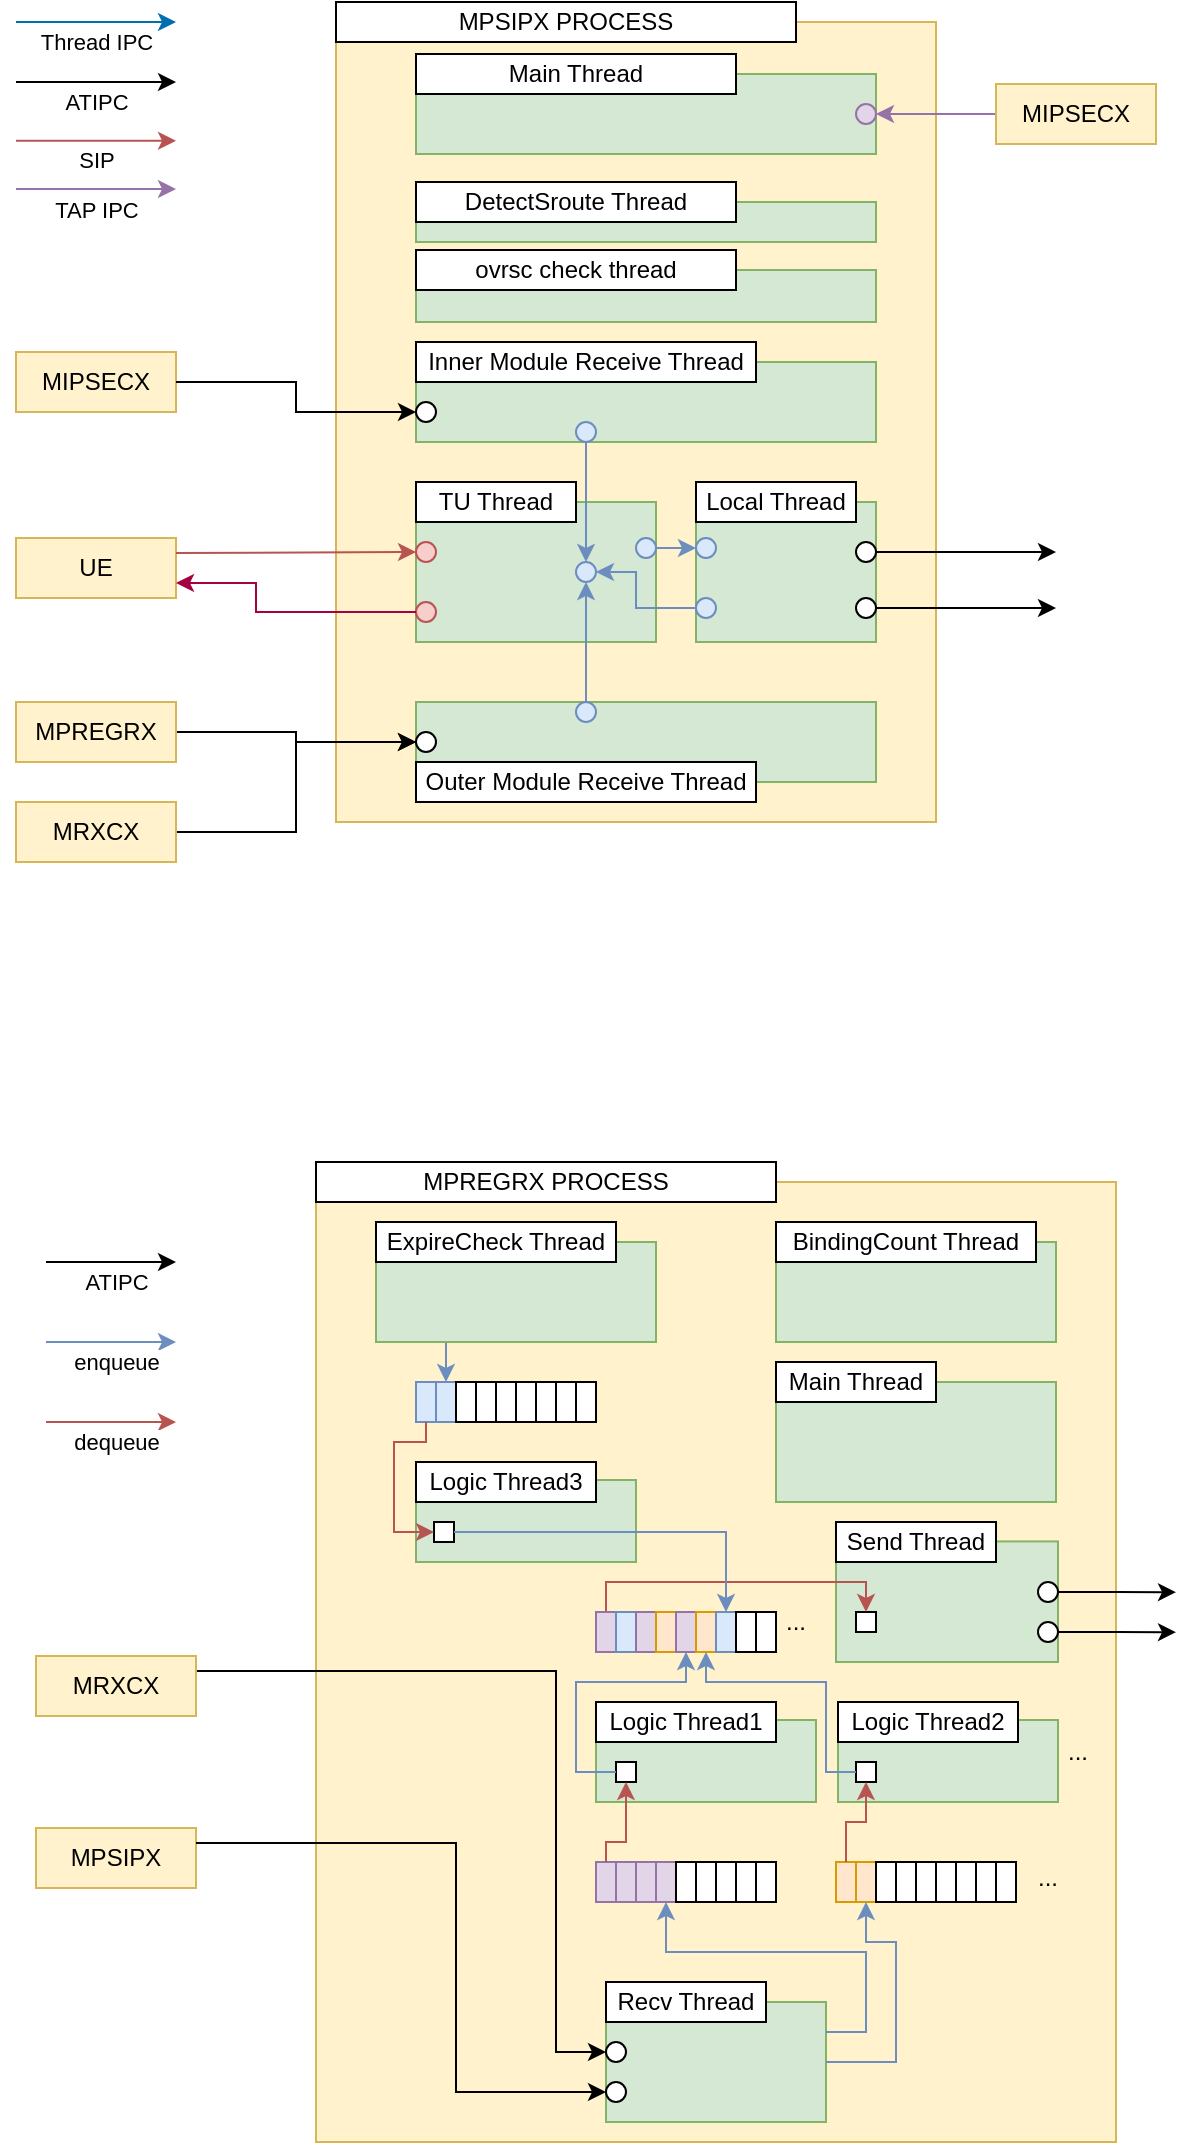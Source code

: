 <mxfile version="24.6.3" type="github">
  <diagram name="페이지-1" id="EQ6efKA7WiJejvNS8g7J">
    <mxGraphModel dx="1195" dy="607" grid="1" gridSize="10" guides="1" tooltips="1" connect="1" arrows="1" fold="1" page="1" pageScale="1" pageWidth="827" pageHeight="1169" background="#ffffff" math="0" shadow="0">
      <root>
        <mxCell id="0" />
        <mxCell id="1" parent="0" />
        <mxCell id="nvce8nYGoO_pX4KJUv21-1" value="" style="rounded=0;whiteSpace=wrap;html=1;fillColor=#fff2cc;strokeColor=#d6b656;" parent="1" vertex="1">
          <mxGeometry x="200" y="140" width="300" height="400" as="geometry" />
        </mxCell>
        <mxCell id="nvce8nYGoO_pX4KJUv21-56" value="" style="rounded=0;whiteSpace=wrap;html=1;fillColor=#d5e8d4;strokeColor=#82b366;" parent="1" vertex="1">
          <mxGeometry x="380" y="380" width="90" height="70" as="geometry" />
        </mxCell>
        <mxCell id="nvce8nYGoO_pX4KJUv21-6" value="" style="rounded=0;whiteSpace=wrap;html=1;fillColor=#d5e8d4;strokeColor=#82b366;" parent="1" vertex="1">
          <mxGeometry x="240" y="380" width="120" height="70" as="geometry" />
        </mxCell>
        <mxCell id="nvce8nYGoO_pX4KJUv21-2" value="MPSIPX PROCESS" style="rounded=0;whiteSpace=wrap;html=1;" parent="1" vertex="1">
          <mxGeometry x="200" y="130" width="230" height="20" as="geometry" />
        </mxCell>
        <mxCell id="nvce8nYGoO_pX4KJUv21-3" value="" style="rounded=0;whiteSpace=wrap;html=1;fillColor=#d5e8d4;strokeColor=#82b366;" parent="1" vertex="1">
          <mxGeometry x="240" y="166" width="230" height="40" as="geometry" />
        </mxCell>
        <mxCell id="nvce8nYGoO_pX4KJUv21-5" value="" style="rounded=0;whiteSpace=wrap;html=1;fillColor=#d5e8d4;strokeColor=#82b366;" parent="1" vertex="1">
          <mxGeometry x="240" y="230" width="230" height="20" as="geometry" />
        </mxCell>
        <mxCell id="nvce8nYGoO_pX4KJUv21-57" style="edgeStyle=orthogonalEdgeStyle;rounded=0;orthogonalLoop=1;jettySize=auto;html=1;exitX=1;exitY=0.5;exitDx=0;exitDy=0;entryX=0;entryY=0.5;entryDx=0;entryDy=0;fillColor=#dae8fc;strokeColor=#6c8ebf;" parent="1" source="B76s6t1Zyki5P_a1d1n--17" target="B76s6t1Zyki5P_a1d1n--29" edge="1">
          <mxGeometry relative="1" as="geometry">
            <Array as="points" />
          </mxGeometry>
        </mxCell>
        <mxCell id="nvce8nYGoO_pX4KJUv21-7" value="" style="rounded=0;whiteSpace=wrap;html=1;fillColor=#d5e8d4;strokeColor=#82b366;" parent="1" vertex="1">
          <mxGeometry x="240" y="310" width="230" height="40" as="geometry" />
        </mxCell>
        <mxCell id="B76s6t1Zyki5P_a1d1n--22" style="edgeStyle=orthogonalEdgeStyle;rounded=0;orthogonalLoop=1;jettySize=auto;html=1;exitX=0.5;exitY=0;exitDx=0;exitDy=0;entryX=0.5;entryY=1;entryDx=0;entryDy=0;fillColor=#dae8fc;strokeColor=#6c8ebf;" parent="1" source="B76s6t1Zyki5P_a1d1n--21" target="B76s6t1Zyki5P_a1d1n--13" edge="1">
          <mxGeometry relative="1" as="geometry">
            <mxPoint x="620" y="480" as="targetPoint" />
            <Array as="points">
              <mxPoint x="325" y="460" />
              <mxPoint x="325" y="460" />
            </Array>
          </mxGeometry>
        </mxCell>
        <mxCell id="nvce8nYGoO_pX4KJUv21-8" value="" style="rounded=0;whiteSpace=wrap;html=1;fillColor=#d5e8d4;strokeColor=#82b366;" parent="1" vertex="1">
          <mxGeometry x="240" y="480" width="230" height="40" as="geometry" />
        </mxCell>
        <mxCell id="nvce8nYGoO_pX4KJUv21-12" value="MIPSECX" style="rounded=0;whiteSpace=wrap;html=1;fillColor=#fff2cc;strokeColor=#d6b656;" parent="1" vertex="1">
          <mxGeometry x="40" y="305" width="80" height="30" as="geometry" />
        </mxCell>
        <mxCell id="B76s6t1Zyki5P_a1d1n--27" style="edgeStyle=orthogonalEdgeStyle;rounded=0;orthogonalLoop=1;jettySize=auto;html=1;exitX=1;exitY=0.5;exitDx=0;exitDy=0;entryX=0;entryY=0.5;entryDx=0;entryDy=0;" parent="1" source="nvce8nYGoO_pX4KJUv21-13" target="B76s6t1Zyki5P_a1d1n--24" edge="1">
          <mxGeometry relative="1" as="geometry" />
        </mxCell>
        <mxCell id="nvce8nYGoO_pX4KJUv21-13" value="MPREGRX" style="rounded=0;whiteSpace=wrap;html=1;fillColor=#fff2cc;strokeColor=#d6b656;" parent="1" vertex="1">
          <mxGeometry x="40" y="480" width="80" height="30" as="geometry" />
        </mxCell>
        <mxCell id="B76s6t1Zyki5P_a1d1n--25" style="edgeStyle=orthogonalEdgeStyle;rounded=0;orthogonalLoop=1;jettySize=auto;html=1;exitX=1;exitY=0.5;exitDx=0;exitDy=0;entryX=0;entryY=0.5;entryDx=0;entryDy=0;" parent="1" source="nvce8nYGoO_pX4KJUv21-14" target="B76s6t1Zyki5P_a1d1n--24" edge="1">
          <mxGeometry relative="1" as="geometry" />
        </mxCell>
        <mxCell id="nvce8nYGoO_pX4KJUv21-14" value="MRXCX" style="rounded=0;whiteSpace=wrap;html=1;fillColor=#fff2cc;strokeColor=#d6b656;" parent="1" vertex="1">
          <mxGeometry x="40" y="530" width="80" height="30" as="geometry" />
        </mxCell>
        <UserObject label="" tooltip="prmm.ut initConfig&#xa;&#xa;typedef struct {&#xa;    int     iSleepSec;          /* reg_chk_period */&#xa;    int     iOldStateSec;       /* sec_old_state */&#xa;    int     iWaitResMsgSec;     /* wait_reg_res_sec */&#xa;    int     iRegAwaitSec;       /* reg_await_time */&#xa;    int     iMaxLogicCnt;       /* max_logic_thread_cnt */&#xa;    int     iExpChkLimitCnt;    /* max_expire_check_limit_cnt */&#xa;    int     iSignalingQos;      /* process signal Qos */    int     iExpireTps;         /* _DEREGI_TPS_CONTROL_ */&#xa;    int     iRegiCntPeriod;     /* regi count period */&#xa;    int     iDeRegiQos;         /* after recv RAR/ASR, Deregi Qos on/off */&#xa;#ifdef _KISA_CMP_CONTACT_&#xa;    int     iCheckContactIp;    /* Check Request Contact IP on/off */&#xa;    int     iCheckContactEpFw;  /* Check Request Contact IP on/off */&#xa;#endif      &#xa;#ifdef _FIX_RCV_ASR_RAR_SIGNAL_&#xa;    int     iDeregiRecvAsr;&#xa;    int     iDeregiRecvRar;&#xa;#endif      &#xa;#ifdef _ROAMING_QOS_SKIP_&#xa;    int     iRoamingQosSkip;&#xa;#endif  &#xa;#ifdef _SBC_QOS_SKIP_&#xa;    int     iSbcQosSkip;#endif&#xa;} stMPREGRXConf_t;" id="nvce8nYGoO_pX4KJUv21-23">
          <mxCell style="rounded=0;whiteSpace=wrap;html=1;fillColor=#fff2cc;strokeColor=#d6b656;" parent="1" vertex="1">
            <mxGeometry x="190" y="720" width="400" height="480" as="geometry" />
          </mxCell>
        </UserObject>
        <mxCell id="nvce8nYGoO_pX4KJUv21-24" value="MPREGRX PROCESS" style="rounded=0;whiteSpace=wrap;html=1;" parent="1" vertex="1">
          <mxGeometry x="190" y="710" width="230" height="20" as="geometry" />
        </mxCell>
        <mxCell id="nvce8nYGoO_pX4KJUv21-25" value="" style="rounded=0;whiteSpace=wrap;html=1;fillColor=#d5e8d4;strokeColor=#82b366;" parent="1" vertex="1">
          <mxGeometry x="420" y="820" width="140" height="60" as="geometry" />
        </mxCell>
        <mxCell id="LAvT8fgSmsTCZVY6QskQ-11" style="edgeStyle=orthogonalEdgeStyle;rounded=0;orthogonalLoop=1;jettySize=auto;html=1;exitX=0.25;exitY=1;exitDx=0;exitDy=0;entryX=0.5;entryY=0;entryDx=0;entryDy=0;fillColor=#dae8fc;strokeColor=#6c8ebf;" edge="1" parent="1" source="nvce8nYGoO_pX4KJUv21-27" target="LAvT8fgSmsTCZVY6QskQ-3">
          <mxGeometry relative="1" as="geometry" />
        </mxCell>
        <mxCell id="nvce8nYGoO_pX4KJUv21-27" value="" style="rounded=0;whiteSpace=wrap;html=1;fillColor=#d5e8d4;strokeColor=#82b366;" parent="1" vertex="1">
          <mxGeometry x="220" y="750" width="140" height="50" as="geometry" />
        </mxCell>
        <mxCell id="nvce8nYGoO_pX4KJUv21-34" value="" style="rounded=0;whiteSpace=wrap;html=1;fillColor=#d5e8d4;strokeColor=#82b366;" parent="1" vertex="1">
          <mxGeometry x="420" y="750" width="140" height="50" as="geometry" />
        </mxCell>
        <mxCell id="nvce8nYGoO_pX4KJUv21-36" value="Thread IPC" style="endArrow=classic;html=1;rounded=0;fillColor=#1ba1e2;strokeColor=#006EAF;" parent="1" edge="1">
          <mxGeometry y="-10" width="50" height="50" relative="1" as="geometry">
            <mxPoint x="40" y="140" as="sourcePoint" />
            <mxPoint x="120" y="140" as="targetPoint" />
            <mxPoint as="offset" />
          </mxGeometry>
        </mxCell>
        <mxCell id="nvce8nYGoO_pX4KJUv21-37" value="ATIPC" style="endArrow=classic;html=1;rounded=0;" parent="1" edge="1">
          <mxGeometry y="-10" width="50" height="50" relative="1" as="geometry">
            <mxPoint x="40" y="170" as="sourcePoint" />
            <mxPoint x="120" y="170" as="targetPoint" />
            <mxPoint as="offset" />
          </mxGeometry>
        </mxCell>
        <mxCell id="nvce8nYGoO_pX4KJUv21-40" value="MPSIPX" style="rounded=0;whiteSpace=wrap;html=1;fillColor=#fff2cc;strokeColor=#d6b656;" parent="1" vertex="1">
          <mxGeometry x="50" y="1043" width="80" height="30" as="geometry" />
        </mxCell>
        <mxCell id="WPXTBIq5dwbOU1SeVhEX-19" value="" style="edgeStyle=orthogonalEdgeStyle;rounded=0;orthogonalLoop=1;jettySize=auto;html=1;exitX=1;exitY=0.25;exitDx=0;exitDy=0;entryX=0;entryY=0.5;entryDx=0;entryDy=0;" parent="1" source="nvce8nYGoO_pX4KJUv21-48" target="WPXTBIq5dwbOU1SeVhEX-21" edge="1">
          <mxGeometry relative="1" as="geometry">
            <Array as="points">
              <mxPoint x="310" y="965" />
              <mxPoint x="310" y="1155" />
            </Array>
          </mxGeometry>
        </mxCell>
        <mxCell id="nvce8nYGoO_pX4KJUv21-48" value="MRXCX" style="rounded=0;whiteSpace=wrap;html=1;fillColor=#fff2cc;strokeColor=#d6b656;" parent="1" vertex="1">
          <mxGeometry x="50" y="957" width="80" height="30" as="geometry" />
        </mxCell>
        <mxCell id="nvce8nYGoO_pX4KJUv21-49" value="UE" style="rounded=0;whiteSpace=wrap;html=1;fillColor=#fff2cc;strokeColor=#d6b656;" parent="1" vertex="1">
          <mxGeometry x="40" y="398" width="80" height="30" as="geometry" />
        </mxCell>
        <mxCell id="nvce8nYGoO_pX4KJUv21-55" value="SIP" style="endArrow=classic;html=1;rounded=0;fillColor=#f8cecc;strokeColor=#b85450;" parent="1" edge="1">
          <mxGeometry y="-10" width="50" height="50" relative="1" as="geometry">
            <mxPoint x="40" y="199.41" as="sourcePoint" />
            <mxPoint x="120" y="199.41" as="targetPoint" />
            <mxPoint as="offset" />
          </mxGeometry>
        </mxCell>
        <mxCell id="nvce8nYGoO_pX4KJUv21-58" style="edgeStyle=orthogonalEdgeStyle;rounded=0;orthogonalLoop=1;jettySize=auto;html=1;exitX=1;exitY=0.5;exitDx=0;exitDy=0;" parent="1" source="B76s6t1Zyki5P_a1d1n--35" edge="1">
          <mxGeometry relative="1" as="geometry">
            <mxPoint x="560" y="405" as="targetPoint" />
          </mxGeometry>
        </mxCell>
        <mxCell id="B76s6t1Zyki5P_a1d1n--1" value="TU Thread" style="rounded=0;whiteSpace=wrap;html=1;" parent="1" vertex="1">
          <mxGeometry x="240" y="370" width="80" height="20" as="geometry" />
        </mxCell>
        <mxCell id="B76s6t1Zyki5P_a1d1n--2" value="Local Thread" style="rounded=0;whiteSpace=wrap;html=1;" parent="1" vertex="1">
          <mxGeometry x="380" y="370" width="80" height="20" as="geometry" />
        </mxCell>
        <mxCell id="B76s6t1Zyki5P_a1d1n--5" value="" style="edgeStyle=orthogonalEdgeStyle;rounded=0;orthogonalLoop=1;jettySize=auto;html=1;exitX=1;exitY=0.5;exitDx=0;exitDy=0;" parent="1" source="nvce8nYGoO_pX4KJUv21-12" target="B76s6t1Zyki5P_a1d1n--6" edge="1">
          <mxGeometry relative="1" as="geometry">
            <mxPoint x="120" y="320" as="sourcePoint" />
            <mxPoint x="150" y="260" as="targetPoint" />
          </mxGeometry>
        </mxCell>
        <mxCell id="B76s6t1Zyki5P_a1d1n--4" value="Inner Module Receive Thread" style="rounded=0;whiteSpace=wrap;html=1;" parent="1" vertex="1">
          <mxGeometry x="240" y="300" width="170" height="20" as="geometry" />
        </mxCell>
        <UserObject label="" tooltip="gpInnerAtIpcHandler" id="B76s6t1Zyki5P_a1d1n--6">
          <mxCell style="ellipse;whiteSpace=wrap;html=1;" parent="1" vertex="1">
            <mxGeometry x="240" y="330" width="10" height="10" as="geometry" />
          </mxCell>
        </UserObject>
        <mxCell id="B76s6t1Zyki5P_a1d1n--23" style="edgeStyle=orthogonalEdgeStyle;rounded=0;orthogonalLoop=1;jettySize=auto;html=1;exitX=0.5;exitY=1;exitDx=0;exitDy=0;entryX=0.5;entryY=0;entryDx=0;entryDy=0;fillColor=#dae8fc;strokeColor=#6c8ebf;" parent="1" source="B76s6t1Zyki5P_a1d1n--7" target="B76s6t1Zyki5P_a1d1n--13" edge="1">
          <mxGeometry relative="1" as="geometry">
            <Array as="points">
              <mxPoint x="325" y="370" />
              <mxPoint x="325" y="370" />
            </Array>
          </mxGeometry>
        </mxCell>
        <UserObject label="" tooltip="gStThreadIfIpc.pStSender[iTuIndex]" id="B76s6t1Zyki5P_a1d1n--7">
          <mxCell style="ellipse;whiteSpace=wrap;html=1;fillColor=#dae8fc;strokeColor=#6c8ebf;" parent="1" vertex="1">
            <mxGeometry x="320" y="340" width="10" height="10" as="geometry" />
          </mxCell>
        </UserObject>
        <mxCell id="B76s6t1Zyki5P_a1d1n--9" value="" style="ellipse;whiteSpace=wrap;html=1;fillColor=#f8cecc;strokeColor=#b85450;" parent="1" vertex="1">
          <mxGeometry x="240" y="400" width="10" height="10" as="geometry" />
        </mxCell>
        <mxCell id="B76s6t1Zyki5P_a1d1n--10" value="" style="ellipse;whiteSpace=wrap;html=1;fillColor=#f8cecc;strokeColor=#b85450;" parent="1" vertex="1">
          <mxGeometry x="240" y="430" width="10" height="10" as="geometry" />
        </mxCell>
        <mxCell id="B76s6t1Zyki5P_a1d1n--11" style="edgeStyle=orthogonalEdgeStyle;rounded=0;orthogonalLoop=1;jettySize=auto;html=1;exitX=0;exitY=0.5;exitDx=0;exitDy=0;entryX=1;entryY=0.75;entryDx=0;entryDy=0;fillColor=#d80073;strokeColor=#A50040;startArrow=none;startFill=0;" parent="1" source="B76s6t1Zyki5P_a1d1n--10" target="nvce8nYGoO_pX4KJUv21-49" edge="1">
          <mxGeometry relative="1" as="geometry">
            <mxPoint x="130" y="398" as="sourcePoint" />
            <mxPoint x="250" y="415" as="targetPoint" />
            <Array as="points">
              <mxPoint x="160" y="435" />
              <mxPoint x="160" y="420" />
            </Array>
          </mxGeometry>
        </mxCell>
        <UserObject label="" tooltip="pStTaskIfIpc-&gt;pStReceiver" id="B76s6t1Zyki5P_a1d1n--13">
          <mxCell style="ellipse;whiteSpace=wrap;html=1;fillColor=#dae8fc;strokeColor=#6c8ebf;" parent="1" vertex="1">
            <mxGeometry x="320" y="410" width="10" height="10" as="geometry" />
          </mxCell>
        </UserObject>
        <mxCell id="B76s6t1Zyki5P_a1d1n--15" value="Outer Module Receive Thread" style="rounded=0;whiteSpace=wrap;html=1;" parent="1" vertex="1">
          <mxGeometry x="240" y="510" width="170" height="20" as="geometry" />
        </mxCell>
        <UserObject label="" tooltip="pStTaskIfIpc-&gt;pStSender" id="B76s6t1Zyki5P_a1d1n--17">
          <mxCell style="ellipse;whiteSpace=wrap;html=1;fillColor=#dae8fc;strokeColor=#6c8ebf;" parent="1" vertex="1">
            <mxGeometry x="350" y="398" width="10" height="10" as="geometry" />
          </mxCell>
        </UserObject>
        <UserObject label="" tooltip="gStThreadIfIpc.pStSender[iTuIndex]" id="B76s6t1Zyki5P_a1d1n--21">
          <mxCell style="ellipse;whiteSpace=wrap;html=1;fillColor=#dae8fc;strokeColor=#6c8ebf;" parent="1" vertex="1">
            <mxGeometry x="320" y="480" width="10" height="10" as="geometry" />
          </mxCell>
        </UserObject>
        <UserObject label="" tooltip="gpOuterAtIpcHandler" id="B76s6t1Zyki5P_a1d1n--24">
          <mxCell style="ellipse;whiteSpace=wrap;html=1;" parent="1" vertex="1">
            <mxGeometry x="240" y="495" width="10" height="10" as="geometry" />
          </mxCell>
        </UserObject>
        <UserObject label="" tooltip="gStThreadIfIpc.pStReceiver" id="B76s6t1Zyki5P_a1d1n--29">
          <mxCell style="ellipse;whiteSpace=wrap;html=1;fillColor=#dae8fc;strokeColor=#6c8ebf;" parent="1" vertex="1">
            <mxGeometry x="380" y="398" width="10" height="10" as="geometry" />
          </mxCell>
        </UserObject>
        <mxCell id="B76s6t1Zyki5P_a1d1n--32" value="DetectSroute Thread" style="rounded=0;whiteSpace=wrap;html=1;" parent="1" vertex="1">
          <mxGeometry x="240" y="220" width="160" height="20" as="geometry" />
        </mxCell>
        <mxCell id="B76s6t1Zyki5P_a1d1n--34" value="Main Thread" style="rounded=0;whiteSpace=wrap;html=1;" parent="1" vertex="1">
          <mxGeometry x="240" y="156" width="160" height="20" as="geometry" />
        </mxCell>
        <UserObject label="" tooltip="gpInnerAtIpcHandler" id="B76s6t1Zyki5P_a1d1n--35">
          <mxCell style="ellipse;whiteSpace=wrap;html=1;" parent="1" vertex="1">
            <mxGeometry x="460" y="400" width="10" height="10" as="geometry" />
          </mxCell>
        </UserObject>
        <mxCell id="B76s6t1Zyki5P_a1d1n--36" value="" style="rounded=0;whiteSpace=wrap;html=1;fillColor=#d5e8d4;strokeColor=#82b366;" parent="1" vertex="1">
          <mxGeometry x="240" y="264" width="230" height="26" as="geometry" />
        </mxCell>
        <mxCell id="B76s6t1Zyki5P_a1d1n--37" value="ovrsc check thread" style="rounded=0;whiteSpace=wrap;html=1;" parent="1" vertex="1">
          <mxGeometry x="240" y="254" width="160" height="20" as="geometry" />
        </mxCell>
        <mxCell id="lQJtkHES-kWrGcyV-1Ry-1" value="" style="endArrow=classic;html=1;rounded=0;exitX=1;exitY=0.25;exitDx=0;exitDy=0;entryX=0;entryY=0.5;entryDx=0;entryDy=0;fillColor=#f8cecc;strokeColor=#b85450;" parent="1" source="nvce8nYGoO_pX4KJUv21-49" target="B76s6t1Zyki5P_a1d1n--9" edge="1">
          <mxGeometry width="50" height="50" relative="1" as="geometry">
            <mxPoint x="370" y="420" as="sourcePoint" />
            <mxPoint x="420" y="370" as="targetPoint" />
          </mxGeometry>
        </mxCell>
        <mxCell id="lQJtkHES-kWrGcyV-1Ry-2" value="TAP IPC" style="endArrow=classic;html=1;rounded=0;fillColor=#e1d5e7;strokeColor=#9673a6;" parent="1" edge="1">
          <mxGeometry y="-10" width="50" height="50" relative="1" as="geometry">
            <mxPoint x="40" y="223.5" as="sourcePoint" />
            <mxPoint x="120" y="223.5" as="targetPoint" />
            <mxPoint as="offset" />
          </mxGeometry>
        </mxCell>
        <mxCell id="lQJtkHES-kWrGcyV-1Ry-7" style="edgeStyle=orthogonalEdgeStyle;rounded=0;orthogonalLoop=1;jettySize=auto;html=1;exitX=0;exitY=0.5;exitDx=0;exitDy=0;entryX=1;entryY=0.5;entryDx=0;entryDy=0;fillColor=#e1d5e7;strokeColor=#9673a6;" parent="1" source="lQJtkHES-kWrGcyV-1Ry-5" target="lQJtkHES-kWrGcyV-1Ry-6" edge="1">
          <mxGeometry relative="1" as="geometry" />
        </mxCell>
        <mxCell id="lQJtkHES-kWrGcyV-1Ry-5" value="MIPSECX" style="rounded=0;whiteSpace=wrap;html=1;fillColor=#fff2cc;strokeColor=#d6b656;" parent="1" vertex="1">
          <mxGeometry x="530" y="171" width="80" height="30" as="geometry" />
        </mxCell>
        <mxCell id="lQJtkHES-kWrGcyV-1Ry-6" value="" style="ellipse;whiteSpace=wrap;html=1;fillColor=#e1d5e7;strokeColor=#9673a6;" parent="1" vertex="1">
          <mxGeometry x="460" y="181" width="10" height="10" as="geometry" />
        </mxCell>
        <mxCell id="lQJtkHES-kWrGcyV-1Ry-10" style="edgeStyle=orthogonalEdgeStyle;rounded=0;orthogonalLoop=1;jettySize=auto;html=1;exitX=0;exitY=0.5;exitDx=0;exitDy=0;entryX=1;entryY=0.5;entryDx=0;entryDy=0;fillColor=#dae8fc;strokeColor=#6c8ebf;" parent="1" source="lQJtkHES-kWrGcyV-1Ry-11" target="B76s6t1Zyki5P_a1d1n--13" edge="1">
          <mxGeometry relative="1" as="geometry">
            <Array as="points">
              <mxPoint x="350" y="433" />
              <mxPoint x="350" y="415" />
            </Array>
            <mxPoint x="360" y="433" as="targetPoint" />
          </mxGeometry>
        </mxCell>
        <UserObject label="" tooltip="gStThreadIfIpc.pStSender[iTuIndex]" id="lQJtkHES-kWrGcyV-1Ry-11">
          <mxCell style="ellipse;whiteSpace=wrap;html=1;fillColor=#dae8fc;strokeColor=#6c8ebf;" parent="1" vertex="1">
            <mxGeometry x="380" y="428" width="10" height="10" as="geometry" />
          </mxCell>
        </UserObject>
        <mxCell id="WPXTBIq5dwbOU1SeVhEX-5" style="edgeStyle=orthogonalEdgeStyle;rounded=0;orthogonalLoop=1;jettySize=auto;html=1;exitX=1;exitY=0.5;exitDx=0;exitDy=0;" parent="1" source="WPXTBIq5dwbOU1SeVhEX-6" edge="1">
          <mxGeometry relative="1" as="geometry">
            <mxPoint x="560" y="433" as="targetPoint" />
          </mxGeometry>
        </mxCell>
        <UserObject label="" tooltip="gpOuterAtIpcHandler" id="WPXTBIq5dwbOU1SeVhEX-6">
          <mxCell style="ellipse;whiteSpace=wrap;html=1;" parent="1" vertex="1">
            <mxGeometry x="460" y="428" width="10" height="10" as="geometry" />
          </mxCell>
        </UserObject>
        <mxCell id="WPXTBIq5dwbOU1SeVhEX-18" style="edgeStyle=orthogonalEdgeStyle;rounded=0;orthogonalLoop=1;jettySize=auto;html=1;exitX=1;exitY=0.25;exitDx=0;exitDy=0;entryX=0;entryY=0.5;entryDx=0;entryDy=0;" parent="1" source="nvce8nYGoO_pX4KJUv21-40" target="WPXTBIq5dwbOU1SeVhEX-20" edge="1">
          <mxGeometry relative="1" as="geometry">
            <mxPoint x="140" y="1140" as="targetPoint" />
            <Array as="points">
              <mxPoint x="260" y="1051" />
              <mxPoint x="260" y="1175" />
            </Array>
          </mxGeometry>
        </mxCell>
        <mxCell id="WPXTBIq5dwbOU1SeVhEX-27" value="" style="group" parent="1" vertex="1" connectable="0">
          <mxGeometry x="335" y="1120" width="110" height="70" as="geometry" />
        </mxCell>
        <UserObject label="" tooltip="Inter ATIPC Handler" id="nvce8nYGoO_pX4KJUv21-32">
          <mxCell style="rounded=0;whiteSpace=wrap;html=1;fillColor=#d5e8d4;strokeColor=#82b366;" parent="WPXTBIq5dwbOU1SeVhEX-27" vertex="1">
            <mxGeometry y="10" width="110" height="60" as="geometry" />
          </mxCell>
        </UserObject>
        <mxCell id="WPXTBIq5dwbOU1SeVhEX-15" value="Recv Thread" style="rounded=0;whiteSpace=wrap;html=1;" parent="WPXTBIq5dwbOU1SeVhEX-27" vertex="1">
          <mxGeometry width="80" height="20" as="geometry" />
        </mxCell>
        <UserObject label="" tooltip="gStMpregrxAtipc.pStInterAtipcHdl" id="WPXTBIq5dwbOU1SeVhEX-20">
          <mxCell style="ellipse;whiteSpace=wrap;html=1;" parent="WPXTBIq5dwbOU1SeVhEX-27" vertex="1">
            <mxGeometry y="50" width="10" height="10" as="geometry" />
          </mxCell>
        </UserObject>
        <UserObject label="" tooltip="gStMpregrxAtipc.pStInnerAtipcHdl" id="WPXTBIq5dwbOU1SeVhEX-21">
          <mxCell style="ellipse;whiteSpace=wrap;html=1;" parent="WPXTBIq5dwbOU1SeVhEX-27" vertex="1">
            <mxGeometry y="30" width="10" height="10" as="geometry" />
          </mxCell>
        </UserObject>
        <UserObject label="" tooltip="gpStRegiQueue-&gt;pStLogicQueue[2]" id="WPXTBIq5dwbOU1SeVhEX-49">
          <mxCell style="group;fillColor=#e1d5e7;strokeColor=#9673a6;" parent="1" vertex="1" connectable="0">
            <mxGeometry x="330" y="1060" width="90" height="20" as="geometry" />
          </mxCell>
        </UserObject>
        <mxCell id="WPXTBIq5dwbOU1SeVhEX-50" value="" style="rounded=0;whiteSpace=wrap;html=1;fillColor=#e1d5e7;strokeColor=#9673a6;" parent="WPXTBIq5dwbOU1SeVhEX-49" vertex="1">
          <mxGeometry width="10" height="20" as="geometry" />
        </mxCell>
        <mxCell id="WPXTBIq5dwbOU1SeVhEX-51" value="" style="rounded=0;whiteSpace=wrap;html=1;fillColor=#e1d5e7;strokeColor=#9673a6;" parent="WPXTBIq5dwbOU1SeVhEX-49" vertex="1">
          <mxGeometry x="10" width="10" height="20" as="geometry" />
        </mxCell>
        <mxCell id="WPXTBIq5dwbOU1SeVhEX-52" value="" style="rounded=0;whiteSpace=wrap;html=1;fillColor=#e1d5e7;strokeColor=#9673a6;" parent="WPXTBIq5dwbOU1SeVhEX-49" vertex="1">
          <mxGeometry x="20" width="10" height="20" as="geometry" />
        </mxCell>
        <mxCell id="WPXTBIq5dwbOU1SeVhEX-53" value="" style="rounded=0;whiteSpace=wrap;html=1;fillColor=#e1d5e7;strokeColor=#9673a6;" parent="WPXTBIq5dwbOU1SeVhEX-49" vertex="1">
          <mxGeometry x="30" width="10" height="20" as="geometry" />
        </mxCell>
        <mxCell id="WPXTBIq5dwbOU1SeVhEX-54" value="" style="rounded=0;whiteSpace=wrap;html=1;" parent="WPXTBIq5dwbOU1SeVhEX-49" vertex="1">
          <mxGeometry x="40" width="10" height="20" as="geometry" />
        </mxCell>
        <mxCell id="WPXTBIq5dwbOU1SeVhEX-55" value="" style="rounded=0;whiteSpace=wrap;html=1;" parent="WPXTBIq5dwbOU1SeVhEX-49" vertex="1">
          <mxGeometry x="50" width="10" height="20" as="geometry" />
        </mxCell>
        <mxCell id="WPXTBIq5dwbOU1SeVhEX-56" value="" style="rounded=0;whiteSpace=wrap;html=1;" parent="WPXTBIq5dwbOU1SeVhEX-49" vertex="1">
          <mxGeometry x="60" width="10" height="20" as="geometry" />
        </mxCell>
        <mxCell id="WPXTBIq5dwbOU1SeVhEX-57" value="" style="rounded=0;whiteSpace=wrap;html=1;" parent="WPXTBIq5dwbOU1SeVhEX-49" vertex="1">
          <mxGeometry x="70" width="10" height="20" as="geometry" />
        </mxCell>
        <mxCell id="WPXTBIq5dwbOU1SeVhEX-58" value="" style="rounded=0;whiteSpace=wrap;html=1;" parent="WPXTBIq5dwbOU1SeVhEX-49" vertex="1">
          <mxGeometry x="80" width="10" height="20" as="geometry" />
        </mxCell>
        <UserObject label="" tooltip="gpStRegiQueue-&gt;pStLogicQueue[1]" id="WPXTBIq5dwbOU1SeVhEX-48">
          <mxCell style="group;fillColor=#ffe6cc;strokeColor=#d79b00;" parent="1" vertex="1" connectable="0">
            <mxGeometry x="450" y="1060" width="90" height="20" as="geometry" />
          </mxCell>
        </UserObject>
        <mxCell id="WPXTBIq5dwbOU1SeVhEX-38" value="" style="rounded=0;whiteSpace=wrap;html=1;fillColor=#ffe6cc;strokeColor=#d79b00;" parent="WPXTBIq5dwbOU1SeVhEX-48" vertex="1">
          <mxGeometry width="10" height="20" as="geometry" />
        </mxCell>
        <mxCell id="WPXTBIq5dwbOU1SeVhEX-39" value="" style="rounded=0;whiteSpace=wrap;html=1;fillColor=#ffe6cc;strokeColor=#d79b00;" parent="WPXTBIq5dwbOU1SeVhEX-48" vertex="1">
          <mxGeometry x="10" width="10" height="20" as="geometry" />
        </mxCell>
        <mxCell id="WPXTBIq5dwbOU1SeVhEX-40" value="" style="rounded=0;whiteSpace=wrap;html=1;" parent="WPXTBIq5dwbOU1SeVhEX-48" vertex="1">
          <mxGeometry x="20" width="10" height="20" as="geometry" />
        </mxCell>
        <mxCell id="WPXTBIq5dwbOU1SeVhEX-41" value="" style="rounded=0;whiteSpace=wrap;html=1;" parent="WPXTBIq5dwbOU1SeVhEX-48" vertex="1">
          <mxGeometry x="30" width="10" height="20" as="geometry" />
        </mxCell>
        <mxCell id="WPXTBIq5dwbOU1SeVhEX-42" value="" style="rounded=0;whiteSpace=wrap;html=1;" parent="WPXTBIq5dwbOU1SeVhEX-48" vertex="1">
          <mxGeometry x="40" width="10" height="20" as="geometry" />
        </mxCell>
        <mxCell id="WPXTBIq5dwbOU1SeVhEX-44" value="" style="rounded=0;whiteSpace=wrap;html=1;" parent="WPXTBIq5dwbOU1SeVhEX-48" vertex="1">
          <mxGeometry x="50" width="10" height="20" as="geometry" />
        </mxCell>
        <mxCell id="WPXTBIq5dwbOU1SeVhEX-45" value="" style="rounded=0;whiteSpace=wrap;html=1;" parent="WPXTBIq5dwbOU1SeVhEX-48" vertex="1">
          <mxGeometry x="60" width="10" height="20" as="geometry" />
        </mxCell>
        <mxCell id="WPXTBIq5dwbOU1SeVhEX-46" value="" style="rounded=0;whiteSpace=wrap;html=1;" parent="WPXTBIq5dwbOU1SeVhEX-48" vertex="1">
          <mxGeometry x="70" width="10" height="20" as="geometry" />
        </mxCell>
        <mxCell id="WPXTBIq5dwbOU1SeVhEX-47" value="" style="rounded=0;whiteSpace=wrap;html=1;" parent="WPXTBIq5dwbOU1SeVhEX-48" vertex="1">
          <mxGeometry x="80" width="10" height="20" as="geometry" />
        </mxCell>
        <mxCell id="WPXTBIq5dwbOU1SeVhEX-76" value="" style="group" parent="1" vertex="1" connectable="0">
          <mxGeometry x="451" y="980" width="110" height="50" as="geometry" />
        </mxCell>
        <mxCell id="nvce8nYGoO_pX4KJUv21-28" value="&lt;div&gt;&lt;/div&gt;" style="rounded=0;whiteSpace=wrap;html=1;fillColor=#d5e8d4;strokeColor=#82b366;" parent="WPXTBIq5dwbOU1SeVhEX-76" vertex="1">
          <mxGeometry y="9" width="110" height="41" as="geometry" />
        </mxCell>
        <mxCell id="WPXTBIq5dwbOU1SeVhEX-17" value="Logic Thread2" style="rounded=0;whiteSpace=wrap;html=1;" parent="WPXTBIq5dwbOU1SeVhEX-76" vertex="1">
          <mxGeometry width="90" height="20" as="geometry" />
        </mxCell>
        <UserObject label="" tooltip="pStRecvTaskIpc" id="WPXTBIq5dwbOU1SeVhEX-108">
          <mxCell style="rounded=0;whiteSpace=wrap;html=1;" parent="WPXTBIq5dwbOU1SeVhEX-76" vertex="1">
            <mxGeometry x="9" y="30" width="10" height="10" as="geometry" />
          </mxCell>
        </UserObject>
        <mxCell id="WPXTBIq5dwbOU1SeVhEX-77" value="" style="group" parent="1" vertex="1" connectable="0">
          <mxGeometry x="330" y="980" width="110" height="50" as="geometry" />
        </mxCell>
        <mxCell id="WPXTBIq5dwbOU1SeVhEX-36" value="&lt;div&gt;&lt;/div&gt;" style="rounded=0;whiteSpace=wrap;html=1;fillColor=#d5e8d4;strokeColor=#82b366;" parent="WPXTBIq5dwbOU1SeVhEX-77" vertex="1">
          <mxGeometry y="9" width="110" height="41" as="geometry" />
        </mxCell>
        <mxCell id="WPXTBIq5dwbOU1SeVhEX-37" value="Logic Thread1" style="rounded=0;whiteSpace=wrap;html=1;" parent="WPXTBIq5dwbOU1SeVhEX-77" vertex="1">
          <mxGeometry width="90" height="20" as="geometry" />
        </mxCell>
        <UserObject label="" tooltip="pStRecvTaskIpc" id="WPXTBIq5dwbOU1SeVhEX-99">
          <mxCell style="rounded=0;whiteSpace=wrap;html=1;" parent="WPXTBIq5dwbOU1SeVhEX-77" vertex="1">
            <mxGeometry x="10" y="30" width="10" height="10" as="geometry" />
          </mxCell>
        </UserObject>
        <UserObject label="" tooltip="Inter ATIPC Handler" id="nvce8nYGoO_pX4KJUv21-29">
          <mxCell style="rounded=0;whiteSpace=wrap;html=1;fillColor=#d5e8d4;strokeColor=#82b366;" parent="1" vertex="1">
            <mxGeometry x="450" y="899.72" width="111" height="60.28" as="geometry" />
          </mxCell>
        </UserObject>
        <mxCell id="WPXTBIq5dwbOU1SeVhEX-16" value="Send Thread" style="rounded=0;whiteSpace=wrap;html=1;" parent="1" vertex="1">
          <mxGeometry x="450" y="890" width="80" height="20" as="geometry" />
        </mxCell>
        <mxCell id="WPXTBIq5dwbOU1SeVhEX-80" style="edgeStyle=orthogonalEdgeStyle;rounded=0;orthogonalLoop=1;jettySize=auto;html=1;exitX=1;exitY=0.5;exitDx=0;exitDy=0;" parent="1" source="WPXTBIq5dwbOU1SeVhEX-22" edge="1">
          <mxGeometry relative="1" as="geometry">
            <mxPoint x="620" y="925.111" as="targetPoint" />
          </mxGeometry>
        </mxCell>
        <UserObject label="" tooltip="gStMpregrxAtipc.pStInnerAtipcHdl" id="WPXTBIq5dwbOU1SeVhEX-22">
          <mxCell style="ellipse;whiteSpace=wrap;html=1;" parent="1" vertex="1">
            <mxGeometry x="551" y="920" width="10" height="10" as="geometry" />
          </mxCell>
        </UserObject>
        <mxCell id="WPXTBIq5dwbOU1SeVhEX-81" style="edgeStyle=orthogonalEdgeStyle;rounded=0;orthogonalLoop=1;jettySize=auto;html=1;exitX=1;exitY=0.5;exitDx=0;exitDy=0;" parent="1" source="WPXTBIq5dwbOU1SeVhEX-24" edge="1">
          <mxGeometry relative="1" as="geometry">
            <mxPoint x="620" y="945.111" as="targetPoint" />
          </mxGeometry>
        </mxCell>
        <UserObject label="" tooltip="gStMpregrxAtipc.pStInnerAtipcHdl" id="WPXTBIq5dwbOU1SeVhEX-24">
          <mxCell style="ellipse;whiteSpace=wrap;html=1;" parent="1" vertex="1">
            <mxGeometry x="551" y="940" width="10" height="10" as="geometry" />
          </mxCell>
        </UserObject>
        <mxCell id="WPXTBIq5dwbOU1SeVhEX-83" value="..." style="text;html=1;align=center;verticalAlign=middle;whiteSpace=wrap;rounded=0;" parent="1" vertex="1">
          <mxGeometry x="561" y="1000" width="20" height="10" as="geometry" />
        </mxCell>
        <mxCell id="WPXTBIq5dwbOU1SeVhEX-84" value="..." style="text;html=1;align=center;verticalAlign=middle;whiteSpace=wrap;rounded=0;" parent="1" vertex="1">
          <mxGeometry x="546" y="1063" width="20" height="10" as="geometry" />
        </mxCell>
        <mxCell id="WPXTBIq5dwbOU1SeVhEX-85" value="" style="edgeStyle=orthogonalEdgeStyle;rounded=0;orthogonalLoop=1;jettySize=auto;html=1;exitX=1;exitY=0.25;exitDx=0;exitDy=0;entryX=0.5;entryY=1;entryDx=0;entryDy=0;fillColor=#dae8fc;strokeColor=#6c8ebf;" parent="1" source="nvce8nYGoO_pX4KJUv21-32" target="WPXTBIq5dwbOU1SeVhEX-53" edge="1">
          <mxGeometry x="0.273" y="5" relative="1" as="geometry">
            <mxPoint as="offset" />
          </mxGeometry>
        </mxCell>
        <mxCell id="WPXTBIq5dwbOU1SeVhEX-86" value="" style="edgeStyle=orthogonalEdgeStyle;rounded=0;orthogonalLoop=1;jettySize=auto;html=1;exitX=1;exitY=0.5;exitDx=0;exitDy=0;entryX=0.5;entryY=1;entryDx=0;entryDy=0;fillColor=#dae8fc;strokeColor=#6c8ebf;" parent="1" source="nvce8nYGoO_pX4KJUv21-32" target="WPXTBIq5dwbOU1SeVhEX-39" edge="1">
          <mxGeometry x="-0.5" relative="1" as="geometry">
            <Array as="points">
              <mxPoint x="480" y="1160" />
              <mxPoint x="480" y="1100" />
              <mxPoint x="465" y="1100" />
            </Array>
            <mxPoint as="offset" />
          </mxGeometry>
        </mxCell>
        <UserObject label="" tooltip="stTaskIpc_t     *pStRecvTaskIpc" id="WPXTBIq5dwbOU1SeVhEX-97">
          <mxCell style="rounded=0;whiteSpace=wrap;html=1;" parent="1" vertex="1">
            <mxGeometry x="460" y="935" width="10" height="10" as="geometry" />
          </mxCell>
        </UserObject>
        <mxCell id="WPXTBIq5dwbOU1SeVhEX-98" value="" style="edgeStyle=orthogonalEdgeStyle;rounded=0;orthogonalLoop=1;jettySize=auto;html=1;exitX=0.5;exitY=0;exitDx=0;exitDy=0;entryX=0.5;entryY=0;entryDx=0;entryDy=0;fillColor=#f8cecc;strokeColor=#b85450;" parent="1" source="WPXTBIq5dwbOU1SeVhEX-88" target="WPXTBIq5dwbOU1SeVhEX-97" edge="1">
          <mxGeometry relative="1" as="geometry">
            <Array as="points">
              <mxPoint x="335" y="920" />
              <mxPoint x="465" y="920" />
            </Array>
          </mxGeometry>
        </mxCell>
        <mxCell id="WPXTBIq5dwbOU1SeVhEX-100" value="" style="edgeStyle=orthogonalEdgeStyle;rounded=0;orthogonalLoop=1;jettySize=auto;html=1;exitX=0.5;exitY=0;exitDx=0;exitDy=0;entryX=0.5;entryY=1;entryDx=0;entryDy=0;fillColor=#f8cecc;strokeColor=#b85450;" parent="1" source="WPXTBIq5dwbOU1SeVhEX-50" target="WPXTBIq5dwbOU1SeVhEX-99" edge="1">
          <mxGeometry x="0.081" relative="1" as="geometry">
            <Array as="points">
              <mxPoint x="335" y="1050" />
              <mxPoint x="345" y="1050" />
            </Array>
            <mxPoint as="offset" />
          </mxGeometry>
        </mxCell>
        <UserObject label="" tooltip="gpStRegiQueue-&gt;pStSendQueue" id="WPXTBIq5dwbOU1SeVhEX-105">
          <mxCell style="group" parent="1" vertex="1" connectable="0">
            <mxGeometry x="330" y="935" width="110" height="20" as="geometry" />
          </mxCell>
        </UserObject>
        <UserObject label="" tooltip="gpStRegiQueue-&gt;pStLogicQueue[2]" id="WPXTBIq5dwbOU1SeVhEX-87">
          <mxCell style="group;fillColor=#ffe6cc;strokeColor=#d79b00;" parent="WPXTBIq5dwbOU1SeVhEX-105" vertex="1" connectable="0">
            <mxGeometry width="90" height="20" as="geometry" />
          </mxCell>
        </UserObject>
        <mxCell id="WPXTBIq5dwbOU1SeVhEX-88" value="" style="rounded=0;whiteSpace=wrap;html=1;fillColor=#e1d5e7;strokeColor=#9673a6;" parent="WPXTBIq5dwbOU1SeVhEX-87" vertex="1">
          <mxGeometry width="10" height="20" as="geometry" />
        </mxCell>
        <mxCell id="WPXTBIq5dwbOU1SeVhEX-89" value="" style="rounded=0;whiteSpace=wrap;html=1;fillColor=#dae8fc;strokeColor=#6c8ebf;" parent="WPXTBIq5dwbOU1SeVhEX-87" vertex="1">
          <mxGeometry x="10" width="10" height="20" as="geometry" />
        </mxCell>
        <mxCell id="WPXTBIq5dwbOU1SeVhEX-90" value="" style="rounded=0;whiteSpace=wrap;html=1;fillColor=#e1d5e7;strokeColor=#9673a6;" parent="WPXTBIq5dwbOU1SeVhEX-87" vertex="1">
          <mxGeometry x="20" width="10" height="20" as="geometry" />
        </mxCell>
        <mxCell id="WPXTBIq5dwbOU1SeVhEX-91" value="" style="rounded=0;whiteSpace=wrap;html=1;fillColor=#ffe6cc;strokeColor=#d79b00;" parent="WPXTBIq5dwbOU1SeVhEX-87" vertex="1">
          <mxGeometry x="30" width="10" height="20" as="geometry" />
        </mxCell>
        <mxCell id="WPXTBIq5dwbOU1SeVhEX-92" value="" style="rounded=0;whiteSpace=wrap;html=1;fillColor=#e1d5e7;strokeColor=#9673a6;" parent="WPXTBIq5dwbOU1SeVhEX-87" vertex="1">
          <mxGeometry x="40" width="10" height="20" as="geometry" />
        </mxCell>
        <mxCell id="WPXTBIq5dwbOU1SeVhEX-93" value="" style="rounded=0;whiteSpace=wrap;html=1;fillColor=#ffe6cc;strokeColor=#d79b00;" parent="WPXTBIq5dwbOU1SeVhEX-87" vertex="1">
          <mxGeometry x="50" width="10" height="20" as="geometry" />
        </mxCell>
        <mxCell id="WPXTBIq5dwbOU1SeVhEX-94" value="" style="rounded=0;whiteSpace=wrap;html=1;fillColor=#dae8fc;strokeColor=#6c8ebf;" parent="WPXTBIq5dwbOU1SeVhEX-87" vertex="1">
          <mxGeometry x="60" width="10" height="20" as="geometry" />
        </mxCell>
        <mxCell id="WPXTBIq5dwbOU1SeVhEX-95" value="" style="rounded=0;whiteSpace=wrap;html=1;" parent="WPXTBIq5dwbOU1SeVhEX-87" vertex="1">
          <mxGeometry x="70" width="10" height="20" as="geometry" />
        </mxCell>
        <mxCell id="WPXTBIq5dwbOU1SeVhEX-96" value="" style="rounded=0;whiteSpace=wrap;html=1;" parent="WPXTBIq5dwbOU1SeVhEX-87" vertex="1">
          <mxGeometry x="80" width="10" height="20" as="geometry" />
        </mxCell>
        <mxCell id="WPXTBIq5dwbOU1SeVhEX-101" value="..." style="text;html=1;align=center;verticalAlign=middle;whiteSpace=wrap;rounded=0;" parent="WPXTBIq5dwbOU1SeVhEX-105" vertex="1">
          <mxGeometry x="90" width="20" height="10" as="geometry" />
        </mxCell>
        <mxCell id="WPXTBIq5dwbOU1SeVhEX-106" value="" style="edgeStyle=orthogonalEdgeStyle;rounded=0;orthogonalLoop=1;jettySize=auto;html=1;exitX=0;exitY=0.5;exitDx=0;exitDy=0;entryX=0.5;entryY=1;entryDx=0;entryDy=0;fillColor=#dae8fc;strokeColor=#6c8ebf;" parent="1" source="WPXTBIq5dwbOU1SeVhEX-99" target="WPXTBIq5dwbOU1SeVhEX-92" edge="1">
          <mxGeometry x="0.355" relative="1" as="geometry">
            <Array as="points">
              <mxPoint x="320" y="1015" />
              <mxPoint x="320" y="970" />
              <mxPoint x="375" y="970" />
            </Array>
            <mxPoint as="offset" />
          </mxGeometry>
        </mxCell>
        <mxCell id="WPXTBIq5dwbOU1SeVhEX-110" value="" style="edgeStyle=orthogonalEdgeStyle;rounded=0;orthogonalLoop=1;jettySize=auto;html=1;exitX=0.5;exitY=0;exitDx=0;exitDy=0;entryX=0.5;entryY=1;entryDx=0;entryDy=0;fillColor=#f8cecc;strokeColor=#b85450;" parent="1" source="WPXTBIq5dwbOU1SeVhEX-38" target="WPXTBIq5dwbOU1SeVhEX-108" edge="1">
          <mxGeometry relative="1" as="geometry">
            <Array as="points">
              <mxPoint x="455" y="1040" />
              <mxPoint x="465" y="1040" />
            </Array>
            <mxPoint as="offset" />
          </mxGeometry>
        </mxCell>
        <mxCell id="WPXTBIq5dwbOU1SeVhEX-111" value="" style="edgeStyle=orthogonalEdgeStyle;rounded=0;orthogonalLoop=1;jettySize=auto;html=1;exitX=0;exitY=0.5;exitDx=0;exitDy=0;entryX=0.5;entryY=1;entryDx=0;entryDy=0;fillColor=#dae8fc;strokeColor=#6c8ebf;" parent="1" target="WPXTBIq5dwbOU1SeVhEX-93" edge="1" source="WPXTBIq5dwbOU1SeVhEX-108">
          <mxGeometry x="0.304" relative="1" as="geometry">
            <mxPoint x="455" y="1015" as="sourcePoint" />
            <mxPoint x="400" y="955" as="targetPoint" />
            <Array as="points">
              <mxPoint x="445" y="1015" />
              <mxPoint x="445" y="970" />
              <mxPoint x="385" y="970" />
            </Array>
            <mxPoint as="offset" />
          </mxGeometry>
        </mxCell>
        <mxCell id="WPXTBIq5dwbOU1SeVhEX-112" value="ATIPC" style="endArrow=classic;html=1;rounded=0;" parent="1" edge="1">
          <mxGeometry x="0.077" y="-10" width="50" height="50" relative="1" as="geometry">
            <mxPoint x="55" y="760" as="sourcePoint" />
            <mxPoint x="120" y="760" as="targetPoint" />
            <mxPoint as="offset" />
          </mxGeometry>
        </mxCell>
        <mxCell id="WPXTBIq5dwbOU1SeVhEX-113" value="enqueue" style="endArrow=classic;html=1;rounded=0;fillColor=#dae8fc;strokeColor=#6c8ebf;" parent="1" edge="1">
          <mxGeometry x="0.077" y="-10" width="50" height="50" relative="1" as="geometry">
            <mxPoint x="55" y="800" as="sourcePoint" />
            <mxPoint x="120" y="800" as="targetPoint" />
            <mxPoint as="offset" />
          </mxGeometry>
        </mxCell>
        <mxCell id="WPXTBIq5dwbOU1SeVhEX-114" value="dequeue" style="endArrow=classic;html=1;rounded=0;fillColor=#f8cecc;strokeColor=#b85450;" parent="1" edge="1">
          <mxGeometry x="0.077" y="-10" width="50" height="50" relative="1" as="geometry">
            <mxPoint x="55" y="840" as="sourcePoint" />
            <mxPoint x="120" y="840" as="targetPoint" />
            <mxPoint as="offset" />
          </mxGeometry>
        </mxCell>
        <mxCell id="WPXTBIq5dwbOU1SeVhEX-116" value="Main Thread" style="rounded=0;whiteSpace=wrap;html=1;" parent="1" vertex="1">
          <mxGeometry x="420" y="810" width="80" height="20" as="geometry" />
        </mxCell>
        <mxCell id="WPXTBIq5dwbOU1SeVhEX-117" value="ExpireCheck Thread" style="rounded=0;whiteSpace=wrap;html=1;" parent="1" vertex="1">
          <mxGeometry x="220" y="740" width="120" height="20" as="geometry" />
        </mxCell>
        <mxCell id="WPXTBIq5dwbOU1SeVhEX-118" value="BindingCount Thread" style="rounded=0;whiteSpace=wrap;html=1;" parent="1" vertex="1">
          <mxGeometry x="420" y="740" width="130" height="20" as="geometry" />
        </mxCell>
        <UserObject label="" tooltip="gpStRegiQueue-&gt;pStLogicQueue[2]" id="LAvT8fgSmsTCZVY6QskQ-1">
          <mxCell style="group;fillColor=#dae8fc;strokeColor=#6c8ebf;" vertex="1" connectable="0" parent="1">
            <mxGeometry x="240" y="820" width="90" height="20" as="geometry" />
          </mxCell>
        </UserObject>
        <mxCell id="LAvT8fgSmsTCZVY6QskQ-2" value="" style="rounded=0;whiteSpace=wrap;html=1;fillColor=#dae8fc;strokeColor=#6c8ebf;" vertex="1" parent="LAvT8fgSmsTCZVY6QskQ-1">
          <mxGeometry width="10" height="20" as="geometry" />
        </mxCell>
        <mxCell id="LAvT8fgSmsTCZVY6QskQ-3" value="" style="rounded=0;whiteSpace=wrap;html=1;fillColor=#dae8fc;strokeColor=#6c8ebf;" vertex="1" parent="LAvT8fgSmsTCZVY6QskQ-1">
          <mxGeometry x="10" width="10" height="20" as="geometry" />
        </mxCell>
        <mxCell id="LAvT8fgSmsTCZVY6QskQ-4" value="" style="rounded=0;whiteSpace=wrap;html=1;" vertex="1" parent="LAvT8fgSmsTCZVY6QskQ-1">
          <mxGeometry x="20" width="10" height="20" as="geometry" />
        </mxCell>
        <mxCell id="LAvT8fgSmsTCZVY6QskQ-5" value="" style="rounded=0;whiteSpace=wrap;html=1;" vertex="1" parent="LAvT8fgSmsTCZVY6QskQ-1">
          <mxGeometry x="30" width="10" height="20" as="geometry" />
        </mxCell>
        <mxCell id="LAvT8fgSmsTCZVY6QskQ-6" value="" style="rounded=0;whiteSpace=wrap;html=1;" vertex="1" parent="LAvT8fgSmsTCZVY6QskQ-1">
          <mxGeometry x="40" width="10" height="20" as="geometry" />
        </mxCell>
        <mxCell id="LAvT8fgSmsTCZVY6QskQ-7" value="" style="rounded=0;whiteSpace=wrap;html=1;" vertex="1" parent="LAvT8fgSmsTCZVY6QskQ-1">
          <mxGeometry x="50" width="10" height="20" as="geometry" />
        </mxCell>
        <mxCell id="LAvT8fgSmsTCZVY6QskQ-8" value="" style="rounded=0;whiteSpace=wrap;html=1;" vertex="1" parent="LAvT8fgSmsTCZVY6QskQ-1">
          <mxGeometry x="60" width="10" height="20" as="geometry" />
        </mxCell>
        <mxCell id="LAvT8fgSmsTCZVY6QskQ-9" value="" style="rounded=0;whiteSpace=wrap;html=1;" vertex="1" parent="LAvT8fgSmsTCZVY6QskQ-1">
          <mxGeometry x="70" width="10" height="20" as="geometry" />
        </mxCell>
        <mxCell id="LAvT8fgSmsTCZVY6QskQ-10" value="" style="rounded=0;whiteSpace=wrap;html=1;" vertex="1" parent="LAvT8fgSmsTCZVY6QskQ-1">
          <mxGeometry x="80" width="10" height="20" as="geometry" />
        </mxCell>
        <mxCell id="LAvT8fgSmsTCZVY6QskQ-13" value="" style="group" vertex="1" connectable="0" parent="1">
          <mxGeometry x="240" y="860" width="110" height="50" as="geometry" />
        </mxCell>
        <mxCell id="LAvT8fgSmsTCZVY6QskQ-14" value="&lt;div&gt;&lt;/div&gt;" style="rounded=0;whiteSpace=wrap;html=1;fillColor=#d5e8d4;strokeColor=#82b366;" vertex="1" parent="LAvT8fgSmsTCZVY6QskQ-13">
          <mxGeometry y="9" width="110" height="41" as="geometry" />
        </mxCell>
        <mxCell id="LAvT8fgSmsTCZVY6QskQ-15" value="Logic Thread3" style="rounded=0;whiteSpace=wrap;html=1;" vertex="1" parent="LAvT8fgSmsTCZVY6QskQ-13">
          <mxGeometry width="90" height="20" as="geometry" />
        </mxCell>
        <UserObject label="" tooltip="pStRecvTaskIpc" id="LAvT8fgSmsTCZVY6QskQ-16">
          <mxCell style="rounded=0;whiteSpace=wrap;html=1;" vertex="1" parent="LAvT8fgSmsTCZVY6QskQ-13">
            <mxGeometry x="9" y="30" width="10" height="10" as="geometry" />
          </mxCell>
        </UserObject>
        <mxCell id="LAvT8fgSmsTCZVY6QskQ-17" style="edgeStyle=orthogonalEdgeStyle;rounded=0;orthogonalLoop=1;jettySize=auto;html=1;exitX=0.5;exitY=1;exitDx=0;exitDy=0;entryX=0;entryY=0.5;entryDx=0;entryDy=0;fillColor=#f8cecc;strokeColor=#b85450;" edge="1" parent="1" source="LAvT8fgSmsTCZVY6QskQ-2" target="LAvT8fgSmsTCZVY6QskQ-16">
          <mxGeometry relative="1" as="geometry">
            <Array as="points">
              <mxPoint x="245" y="850" />
              <mxPoint x="229" y="850" />
              <mxPoint x="229" y="895" />
            </Array>
          </mxGeometry>
        </mxCell>
        <mxCell id="LAvT8fgSmsTCZVY6QskQ-18" style="edgeStyle=orthogonalEdgeStyle;rounded=0;orthogonalLoop=1;jettySize=auto;html=1;exitX=1;exitY=0.5;exitDx=0;exitDy=0;entryX=0.5;entryY=0;entryDx=0;entryDy=0;fillColor=#dae8fc;strokeColor=#6c8ebf;" edge="1" parent="1" source="LAvT8fgSmsTCZVY6QskQ-16" target="WPXTBIq5dwbOU1SeVhEX-94">
          <mxGeometry relative="1" as="geometry" />
        </mxCell>
      </root>
    </mxGraphModel>
  </diagram>
</mxfile>
